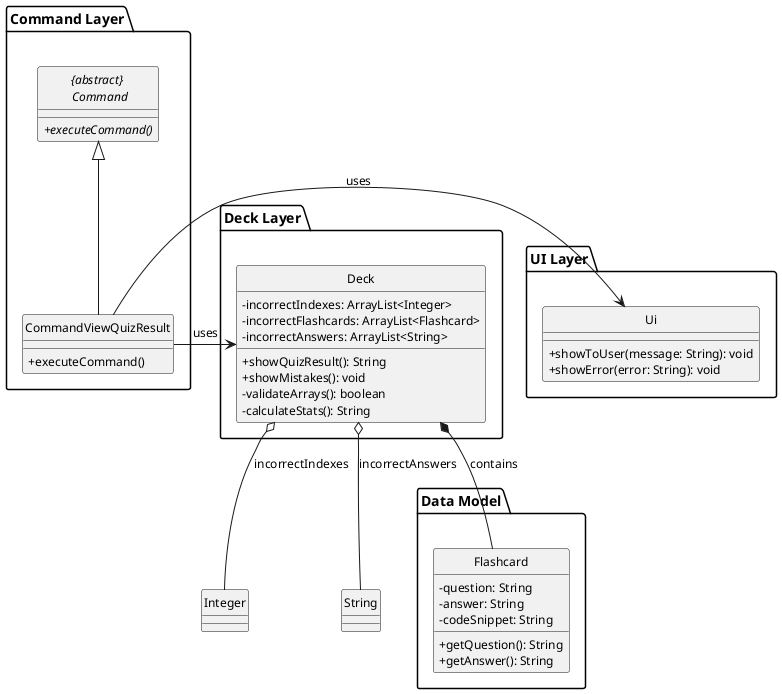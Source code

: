 @startuml QuizResultClassDiagram

hide circle
skinparam classAttributeIconSize 0
skinparam {
    classFontSize 13
    arrowFontSize 12
    classAttributeFontSize 12
}

package "Command Layer" {
    abstract "{abstract} \n Command" {
        +{abstract} executeCommand()
    }

    class "CommandViewQuizResult" {
        +executeCommand()
    }
}

package "Deck Layer" {
    class "Deck" {
        -incorrectIndexes: ArrayList<Integer>
        -incorrectFlashcards: ArrayList<Flashcard>
        -incorrectAnswers: ArrayList<String>
        +showQuizResult(): String
        +showMistakes(): void
        -validateArrays(): boolean
        -calculateStats(): String
    }
}

package "Data Model" {
    class "Flashcard" {
        -question: String
        -answer: String
        -codeSnippet: String
        +getQuestion(): String
        +getAnswer(): String
    }
}

package "UI Layer" {
    class "Ui" {
        +showToUser(message: String): void
        +showError(error: String): void
    }
}

' Relationships
"{abstract} \n Command" <|-- "CommandViewQuizResult"
"CommandViewQuizResult" -> "Deck" : uses
"CommandViewQuizResult" -> "Ui" : uses

"Deck" *-- "Flashcard" : contains
"Deck" o-- "Integer" : incorrectIndexes
"Deck" o-- "String" : incorrectAnswers


@enduml